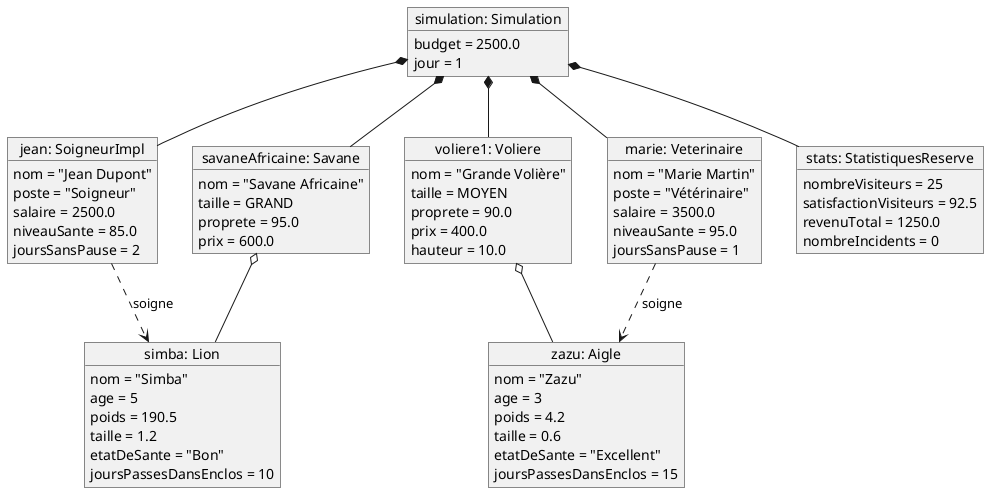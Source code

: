 @startuml
object "simulation: Simulation" as sim {
    budget = 2500.0
    jour = 1
}

object "savaneAfricaine: Savane" as habitat1 {
    nom = "Savane Africaine"
    taille = GRAND
    proprete = 95.0
    prix = 600.0
}

object "voliere1: Voliere" as habitat2 {
    nom = "Grande Volière"
    taille = MOYEN
    proprete = 90.0
    prix = 400.0
    hauteur = 10.0
}

object "simba: Lion" as animal1 {
    nom = "Simba"
    age = 5
    poids = 190.5
    taille = 1.2
    etatDeSante = "Bon"
    joursPassesDansEnclos = 10
}

object "zazu: Aigle" as animal2 {
    nom = "Zazu"
    age = 3
    poids = 4.2
    taille = 0.6
    etatDeSante = "Excellent"
    joursPassesDansEnclos = 15
}

object "jean: SoigneurImpl" as employe1 {
    nom = "Jean Dupont"
    poste = "Soigneur"
    salaire = 2500.0
    niveauSante = 85.0
    joursSansPause = 2
}

object "marie: Veterinaire" as employe2 {
    nom = "Marie Martin"
    poste = "Vétérinaire"
    salaire = 3500.0
    niveauSante = 95.0
    joursSansPause = 1
}

object "stats: StatistiquesReserve" as stats {
    nombreVisiteurs = 25
    satisfactionVisiteurs = 92.5
    revenuTotal = 1250.0
    nombreIncidents = 0
}

' Relations
sim *-- habitat1
sim *-- habitat2
sim *-- stats

habitat1 o-- animal1
habitat2 o-- animal2

sim *-- employe1
sim *-- employe2

employe1 ..> animal1 : soigne
employe2 ..> animal2 : soigne

@enduml 
